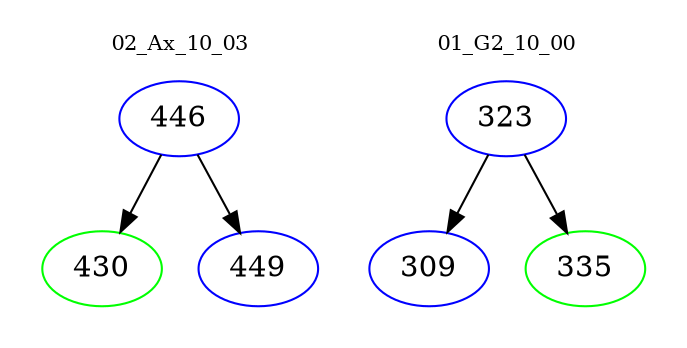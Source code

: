 digraph{
subgraph cluster_0 {
color = white
label = "02_Ax_10_03";
fontsize=10;
T0_446 [label="446", color="blue"]
T0_446 -> T0_430 [color="black"]
T0_430 [label="430", color="green"]
T0_446 -> T0_449 [color="black"]
T0_449 [label="449", color="blue"]
}
subgraph cluster_1 {
color = white
label = "01_G2_10_00";
fontsize=10;
T1_323 [label="323", color="blue"]
T1_323 -> T1_309 [color="black"]
T1_309 [label="309", color="blue"]
T1_323 -> T1_335 [color="black"]
T1_335 [label="335", color="green"]
}
}
